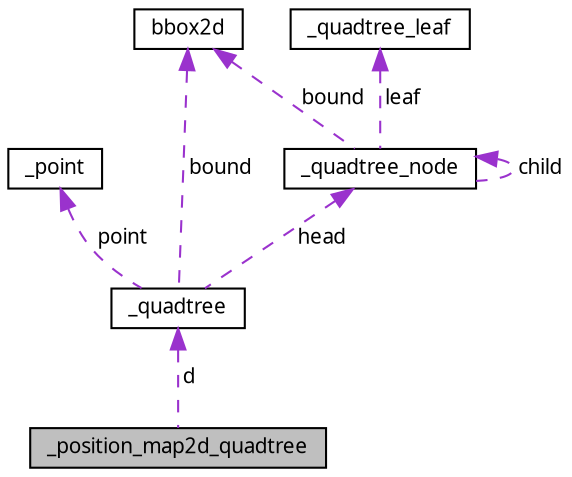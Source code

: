 digraph "_position_map2d_quadtree"
{
  edge [fontname="FreeSans.ttf",fontsize="10",labelfontname="FreeSans.ttf",labelfontsize="10"];
  node [fontname="FreeSans.ttf",fontsize="10",shape=record];
  Node1 [label="_position_map2d_quadtree",height=0.2,width=0.4,color="black", fillcolor="grey75", style="filled", fontcolor="black"];
  Node2 -> Node1 [dir="back",color="darkorchid3",fontsize="10",style="dashed",label=" d" ,fontname="FreeSans.ttf"];
  Node2 [label="_quadtree",height=0.2,width=0.4,color="black", fillcolor="white", style="filled",URL="$struct__quadtree.html"];
  Node3 -> Node2 [dir="back",color="darkorchid3",fontsize="10",style="dashed",label=" point" ,fontname="FreeSans.ttf"];
  Node3 [label="_point",height=0.2,width=0.4,color="black", fillcolor="white", style="filled",URL="$struct__point.html"];
  Node4 -> Node2 [dir="back",color="darkorchid3",fontsize="10",style="dashed",label=" bound" ,fontname="FreeSans.ttf"];
  Node4 [label="bbox2d",height=0.2,width=0.4,color="black", fillcolor="white", style="filled",URL="$structbbox2d.html"];
  Node5 -> Node2 [dir="back",color="darkorchid3",fontsize="10",style="dashed",label=" head" ,fontname="FreeSans.ttf"];
  Node5 [label="_quadtree_node",height=0.2,width=0.4,color="black", fillcolor="white", style="filled",URL="$struct__quadtree__node.html"];
  Node4 -> Node5 [dir="back",color="darkorchid3",fontsize="10",style="dashed",label=" bound" ,fontname="FreeSans.ttf"];
  Node5 -> Node5 [dir="back",color="darkorchid3",fontsize="10",style="dashed",label=" child" ,fontname="FreeSans.ttf"];
  Node6 -> Node5 [dir="back",color="darkorchid3",fontsize="10",style="dashed",label=" leaf" ,fontname="FreeSans.ttf"];
  Node6 [label="_quadtree_leaf",height=0.2,width=0.4,color="black", fillcolor="white", style="filled",URL="$struct__quadtree__leaf.html"];
}
